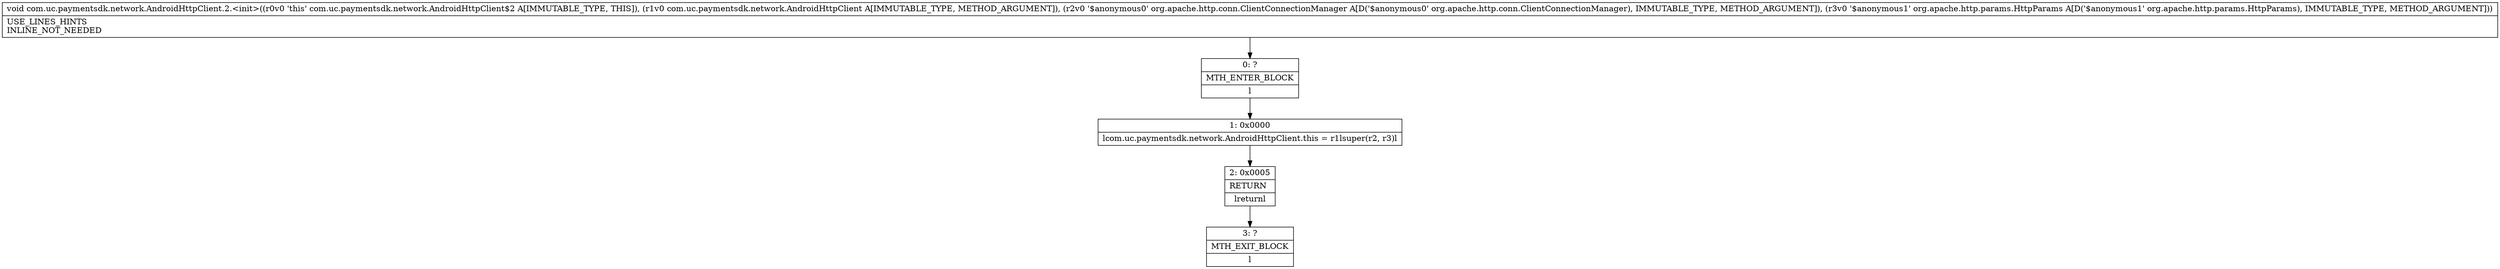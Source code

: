 digraph "CFG forcom.uc.paymentsdk.network.AndroidHttpClient.2.\<init\>(Lcom\/uc\/paymentsdk\/network\/AndroidHttpClient;Lorg\/apache\/http\/conn\/ClientConnectionManager;Lorg\/apache\/http\/params\/HttpParams;)V" {
Node_0 [shape=record,label="{0\:\ ?|MTH_ENTER_BLOCK\l|l}"];
Node_1 [shape=record,label="{1\:\ 0x0000|lcom.uc.paymentsdk.network.AndroidHttpClient.this = r1lsuper(r2, r3)l}"];
Node_2 [shape=record,label="{2\:\ 0x0005|RETURN\l|lreturnl}"];
Node_3 [shape=record,label="{3\:\ ?|MTH_EXIT_BLOCK\l|l}"];
MethodNode[shape=record,label="{void com.uc.paymentsdk.network.AndroidHttpClient.2.\<init\>((r0v0 'this' com.uc.paymentsdk.network.AndroidHttpClient$2 A[IMMUTABLE_TYPE, THIS]), (r1v0 com.uc.paymentsdk.network.AndroidHttpClient A[IMMUTABLE_TYPE, METHOD_ARGUMENT]), (r2v0 '$anonymous0' org.apache.http.conn.ClientConnectionManager A[D('$anonymous0' org.apache.http.conn.ClientConnectionManager), IMMUTABLE_TYPE, METHOD_ARGUMENT]), (r3v0 '$anonymous1' org.apache.http.params.HttpParams A[D('$anonymous1' org.apache.http.params.HttpParams), IMMUTABLE_TYPE, METHOD_ARGUMENT]))  | USE_LINES_HINTS\lINLINE_NOT_NEEDED\l}"];
MethodNode -> Node_0;
Node_0 -> Node_1;
Node_1 -> Node_2;
Node_2 -> Node_3;
}

